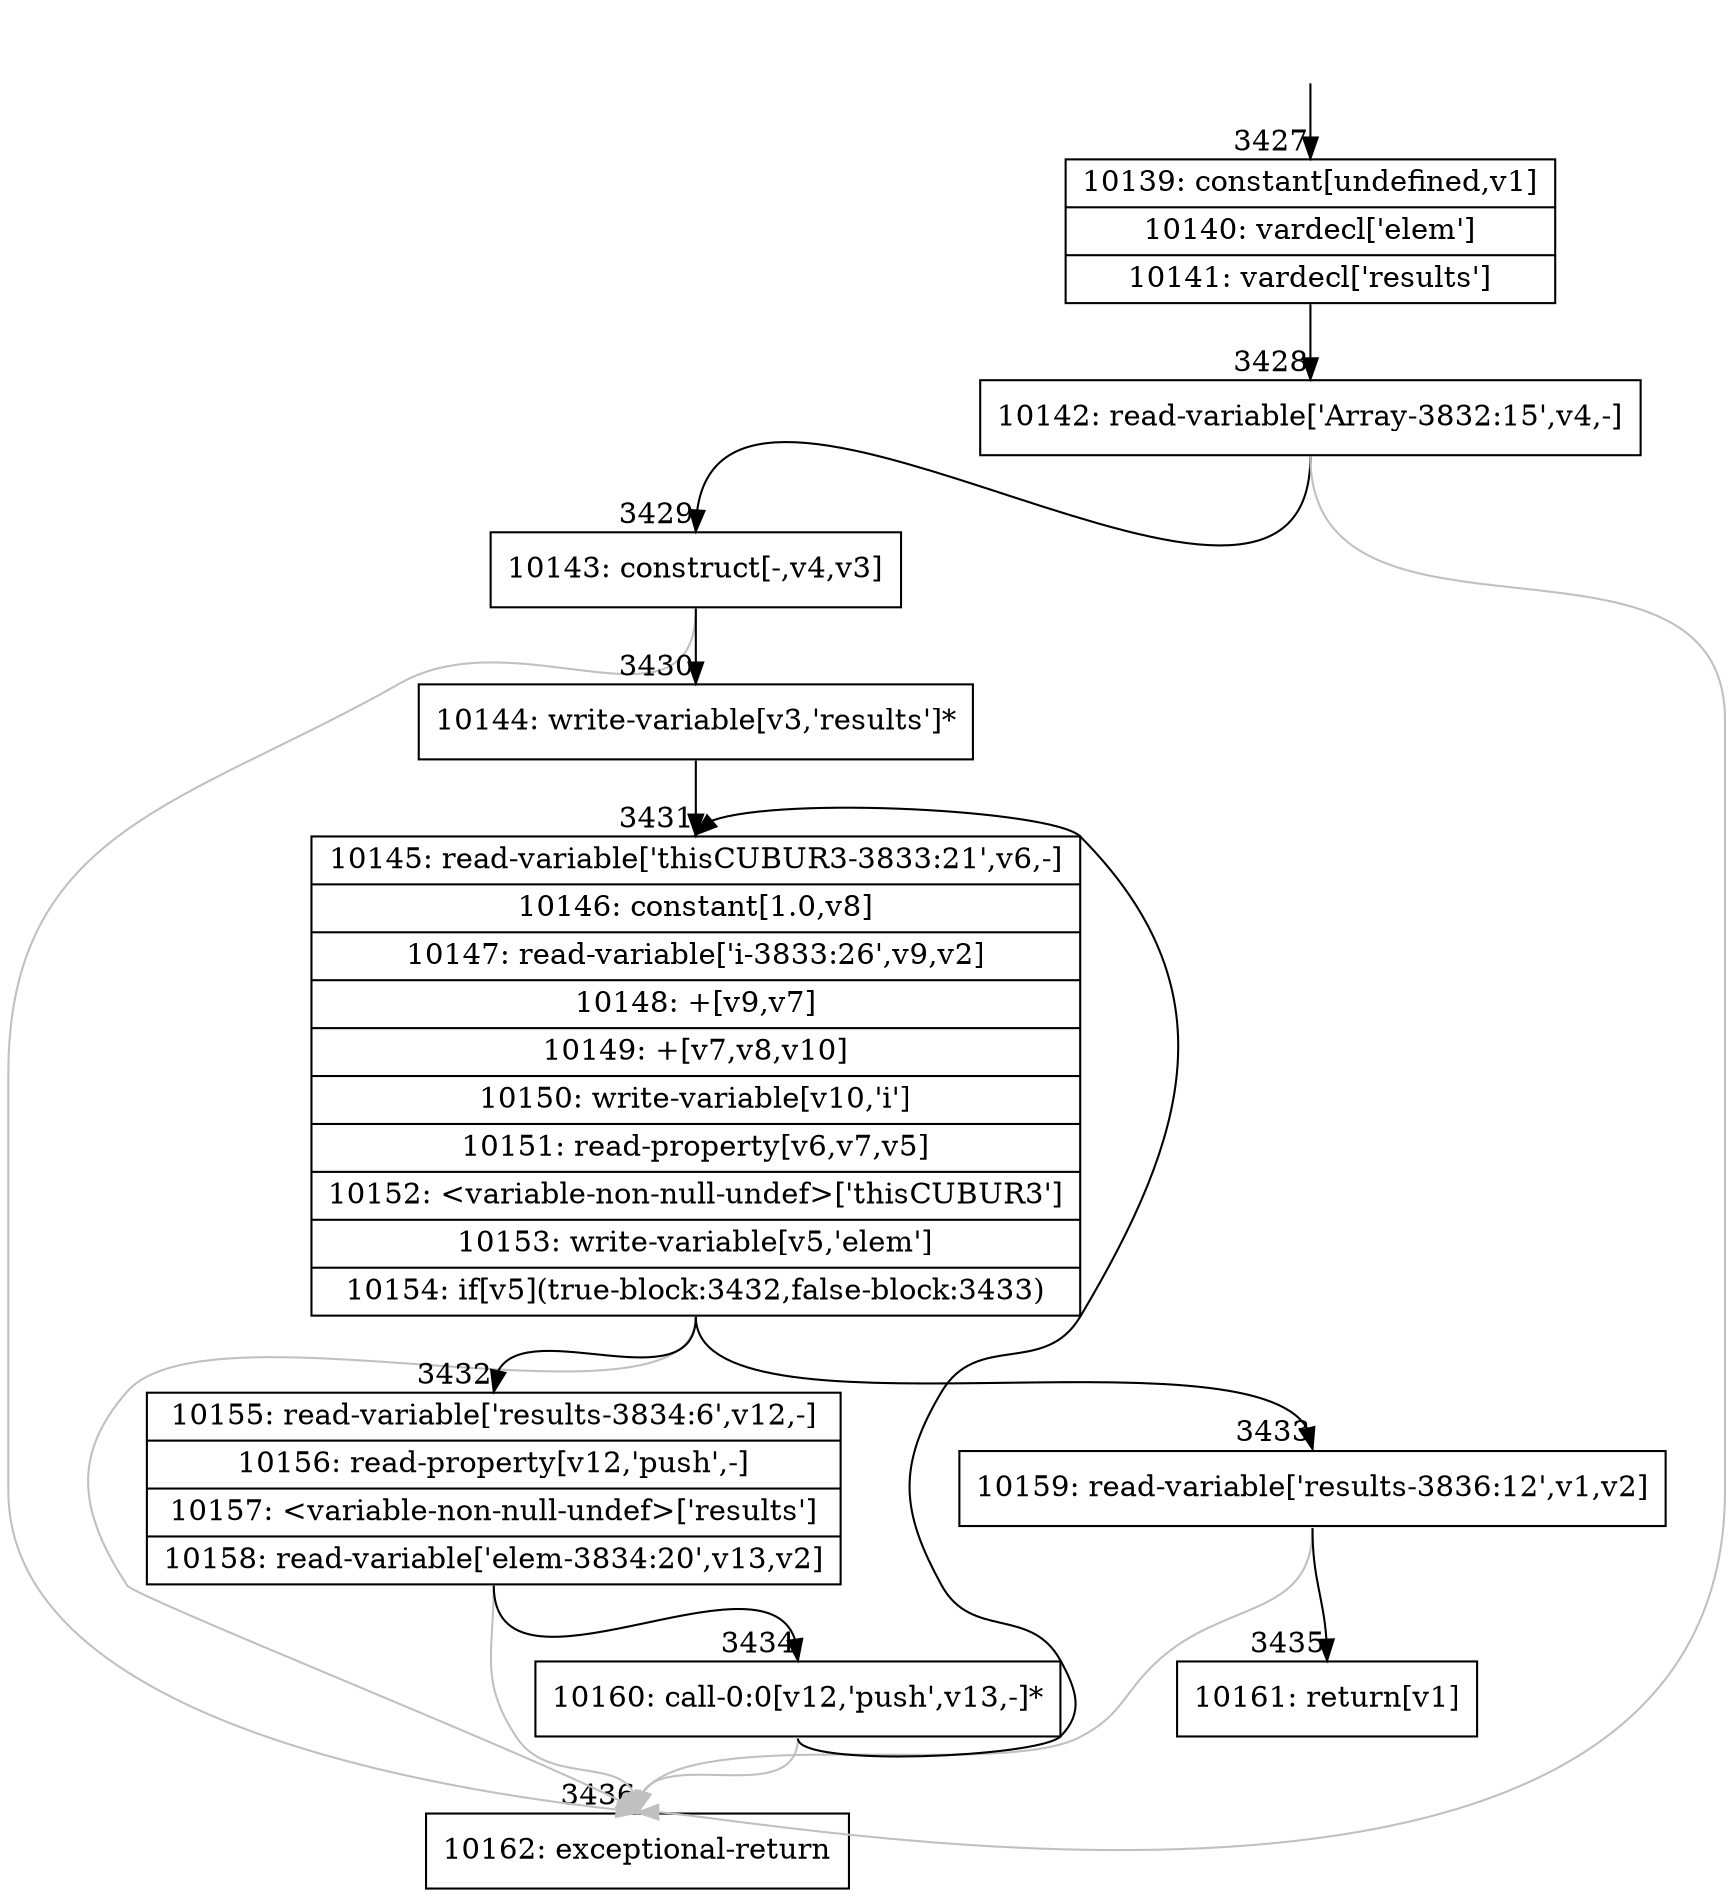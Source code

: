 digraph {
rankdir="TD"
BB_entry225[shape=none,label=""];
BB_entry225 -> BB3427 [tailport=s, headport=n, headlabel="    3427"]
BB3427 [shape=record label="{10139: constant[undefined,v1]|10140: vardecl['elem']|10141: vardecl['results']}" ] 
BB3427 -> BB3428 [tailport=s, headport=n, headlabel="      3428"]
BB3428 [shape=record label="{10142: read-variable['Array-3832:15',v4,-]}" ] 
BB3428 -> BB3429 [tailport=s, headport=n, headlabel="      3429"]
BB3428 -> BB3436 [tailport=s, headport=n, color=gray, headlabel="      3436"]
BB3429 [shape=record label="{10143: construct[-,v4,v3]}" ] 
BB3429 -> BB3430 [tailport=s, headport=n, headlabel="      3430"]
BB3429 -> BB3436 [tailport=s, headport=n, color=gray]
BB3430 [shape=record label="{10144: write-variable[v3,'results']*}" ] 
BB3430 -> BB3431 [tailport=s, headport=n, headlabel="      3431"]
BB3431 [shape=record label="{10145: read-variable['thisCUBUR3-3833:21',v6,-]|10146: constant[1.0,v8]|10147: read-variable['i-3833:26',v9,v2]|10148: +[v9,v7]|10149: +[v7,v8,v10]|10150: write-variable[v10,'i']|10151: read-property[v6,v7,v5]|10152: \<variable-non-null-undef\>['thisCUBUR3']|10153: write-variable[v5,'elem']|10154: if[v5](true-block:3432,false-block:3433)}" ] 
BB3431 -> BB3432 [tailport=s, headport=n, headlabel="      3432"]
BB3431 -> BB3433 [tailport=s, headport=n, headlabel="      3433"]
BB3431 -> BB3436 [tailport=s, headport=n, color=gray]
BB3432 [shape=record label="{10155: read-variable['results-3834:6',v12,-]|10156: read-property[v12,'push',-]|10157: \<variable-non-null-undef\>['results']|10158: read-variable['elem-3834:20',v13,v2]}" ] 
BB3432 -> BB3434 [tailport=s, headport=n, headlabel="      3434"]
BB3432 -> BB3436 [tailport=s, headport=n, color=gray]
BB3433 [shape=record label="{10159: read-variable['results-3836:12',v1,v2]}" ] 
BB3433 -> BB3435 [tailport=s, headport=n, headlabel="      3435"]
BB3433 -> BB3436 [tailport=s, headport=n, color=gray]
BB3434 [shape=record label="{10160: call-0:0[v12,'push',v13,-]*}" ] 
BB3434 -> BB3431 [tailport=s, headport=n]
BB3434 -> BB3436 [tailport=s, headport=n, color=gray]
BB3435 [shape=record label="{10161: return[v1]}" ] 
BB3436 [shape=record label="{10162: exceptional-return}" ] 
}
